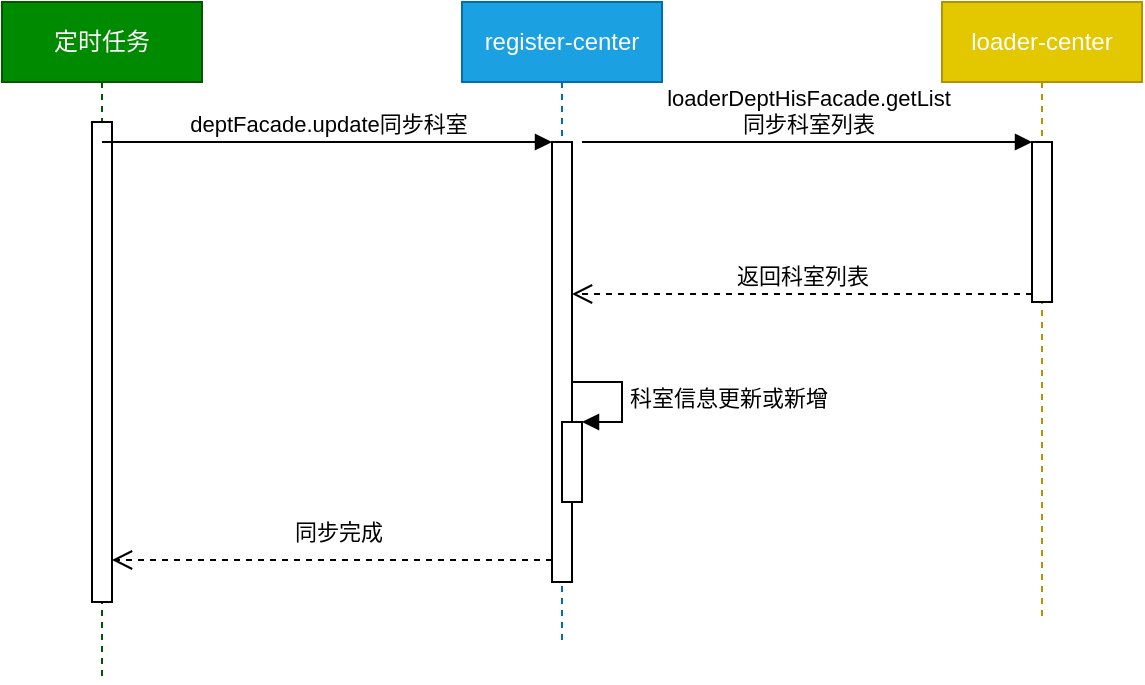 <mxfile version="11.0.5" type="github"><diagram id="aJ-PGy1CGI7vAC9mWz5v" name="获取科室列表"><mxGraphModel dx="1038" dy="555" grid="1" gridSize="10" guides="1" tooltips="1" connect="1" arrows="1" fold="1" page="1" pageScale="1" pageWidth="827" pageHeight="1169" background="none" math="0" shadow="0"><root><mxCell id="0"/><mxCell id="1" parent="0"/><mxCell id="fQmOUouunm14OwqX26Se-1" value="定时任务" style="shape=umlLifeline;perimeter=lifelinePerimeter;whiteSpace=wrap;html=1;container=1;collapsible=0;recursiveResize=0;outlineConnect=0;fillColor=#008a00;strokeColor=#005700;fontColor=#ffffff;" parent="1" vertex="1"><mxGeometry x="90" y="40" width="100" height="340" as="geometry"/></mxCell><mxCell id="kO06NqSHcL67SpbbHAR7-1" value="" style="html=1;points=[];perimeter=orthogonalPerimeter;" parent="fQmOUouunm14OwqX26Se-1" vertex="1"><mxGeometry x="45" y="60" width="10" height="240" as="geometry"/></mxCell><mxCell id="fQmOUouunm14OwqX26Se-2" value="register-center" style="shape=umlLifeline;perimeter=lifelinePerimeter;whiteSpace=wrap;html=1;container=1;collapsible=0;recursiveResize=0;outlineConnect=0;fillColor=#1ba1e2;strokeColor=#006EAF;fontColor=#ffffff;" parent="1" vertex="1"><mxGeometry x="320" y="40" width="100" height="320" as="geometry"/></mxCell><mxCell id="fQmOUouunm14OwqX26Se-4" value="" style="html=1;points=[];perimeter=orthogonalPerimeter;" parent="fQmOUouunm14OwqX26Se-2" vertex="1"><mxGeometry x="45" y="70" width="10" height="220" as="geometry"/></mxCell><mxCell id="QZqERTdAS0KDvbHIB9k7-1" value="" style="html=1;points=[];perimeter=orthogonalPerimeter;" vertex="1" parent="fQmOUouunm14OwqX26Se-2"><mxGeometry x="50" y="210" width="10" height="40" as="geometry"/></mxCell><mxCell id="QZqERTdAS0KDvbHIB9k7-2" value="科室信息更新或新增" style="edgeStyle=orthogonalEdgeStyle;html=1;align=left;spacingLeft=2;endArrow=block;rounded=0;entryX=1;entryY=0;" edge="1" target="QZqERTdAS0KDvbHIB9k7-1" parent="fQmOUouunm14OwqX26Se-2"><mxGeometry relative="1" as="geometry"><mxPoint x="55" y="190" as="sourcePoint"/><Array as="points"><mxPoint x="80" y="190"/></Array></mxGeometry></mxCell><mxCell id="fQmOUouunm14OwqX26Se-3" value="loader-center" style="shape=umlLifeline;perimeter=lifelinePerimeter;whiteSpace=wrap;html=1;container=1;collapsible=0;recursiveResize=0;outlineConnect=0;fillColor=#e3c800;strokeColor=#B09500;fontColor=#ffffff;" parent="1" vertex="1"><mxGeometry x="560" y="40" width="100" height="310" as="geometry"/></mxCell><mxCell id="fQmOUouunm14OwqX26Se-10" value="" style="html=1;points=[];perimeter=orthogonalPerimeter;" parent="fQmOUouunm14OwqX26Se-3" vertex="1"><mxGeometry x="45" y="70" width="10" height="80" as="geometry"/></mxCell><mxCell id="fQmOUouunm14OwqX26Se-5" value="deptFacade.update同步科室" style="html=1;verticalAlign=bottom;endArrow=block;entryX=0;entryY=0;" parent="1" source="fQmOUouunm14OwqX26Se-1" target="fQmOUouunm14OwqX26Se-4" edge="1"><mxGeometry relative="1" as="geometry"><mxPoint x="295" y="110" as="sourcePoint"/></mxGeometry></mxCell><mxCell id="fQmOUouunm14OwqX26Se-6" value="同步完成" style="html=1;verticalAlign=bottom;endArrow=open;dashed=1;endSize=8;exitX=0;exitY=0.95;" parent="1" source="fQmOUouunm14OwqX26Se-4" target="kO06NqSHcL67SpbbHAR7-1" edge="1"><mxGeometry x="-0.023" y="-5" relative="1" as="geometry"><mxPoint x="150" y="215" as="targetPoint"/><Array as="points"/><mxPoint as="offset"/></mxGeometry></mxCell><mxCell id="fQmOUouunm14OwqX26Se-11" value="&lt;div&gt;loaderDeptHisFacade.getList&lt;/div&gt;&lt;div&gt;同步科室列表&lt;br&gt;&lt;/div&gt;" style="html=1;verticalAlign=bottom;endArrow=block;entryX=0;entryY=0;exitX=1.5;exitY=0;exitDx=0;exitDy=0;exitPerimeter=0;" parent="1" source="fQmOUouunm14OwqX26Se-4" target="fQmOUouunm14OwqX26Se-10" edge="1"><mxGeometry relative="1" as="geometry"><mxPoint x="535" y="110" as="sourcePoint"/></mxGeometry></mxCell><mxCell id="fQmOUouunm14OwqX26Se-12" value="返回科室列表" style="html=1;verticalAlign=bottom;endArrow=open;dashed=1;endSize=8;exitX=0;exitY=0.95;" parent="1" source="fQmOUouunm14OwqX26Se-10" target="fQmOUouunm14OwqX26Se-4" edge="1"><mxGeometry relative="1" as="geometry"><mxPoint x="535" y="186" as="targetPoint"/></mxGeometry></mxCell></root></mxGraphModel></diagram></mxfile>